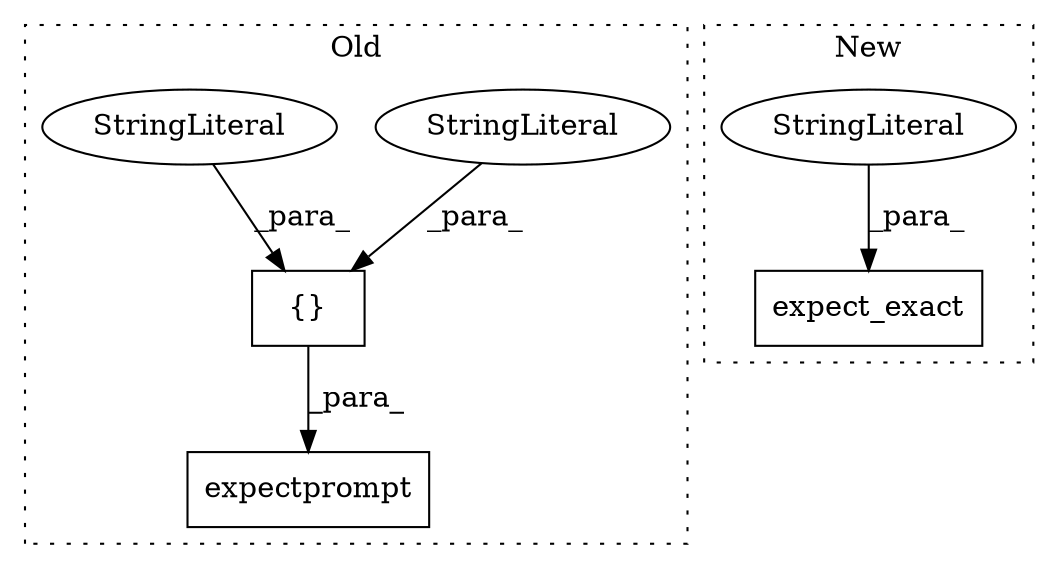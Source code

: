digraph G {
subgraph cluster0 {
1 [label="expectprompt" a="32" s="5493,5929" l="13,1" shape="box"];
3 [label="{}" a="4" s="5518,5928" l="1,1" shape="box"];
5 [label="StringLiteral" a="45" s="5523" l="57" shape="ellipse"];
6 [label="StringLiteral" a="45" s="5813" l="57" shape="ellipse"];
label = "Old";
style="dotted";
}
subgraph cluster1 {
2 [label="expect_exact" a="32" s="5526,6007" l="13,1" shape="box"];
4 [label="StringLiteral" a="45" s="5539" l="468" shape="ellipse"];
label = "New";
style="dotted";
}
3 -> 1 [label="_para_"];
4 -> 2 [label="_para_"];
5 -> 3 [label="_para_"];
6 -> 3 [label="_para_"];
}